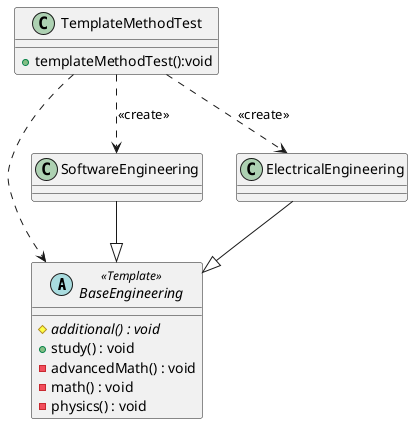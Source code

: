 @startuml
abstract class BaseEngineering<<Template>> {
    # {abstract} additional() : void
    + study() : void
    - advancedMath() : void
    - math() : void
    - physics() : void
}

class SoftwareEngineering
class ElectricalEngineering

class TemplateMethodTest {
    + templateMethodTest():void
}

SoftwareEngineering --|> BaseEngineering
ElectricalEngineering --|> BaseEngineering
TemplateMethodTest ..> BaseEngineering
TemplateMethodTest ..> SoftwareEngineering   : <<create>>
TemplateMethodTest ..> ElectricalEngineering : <<create>>
@enduml
